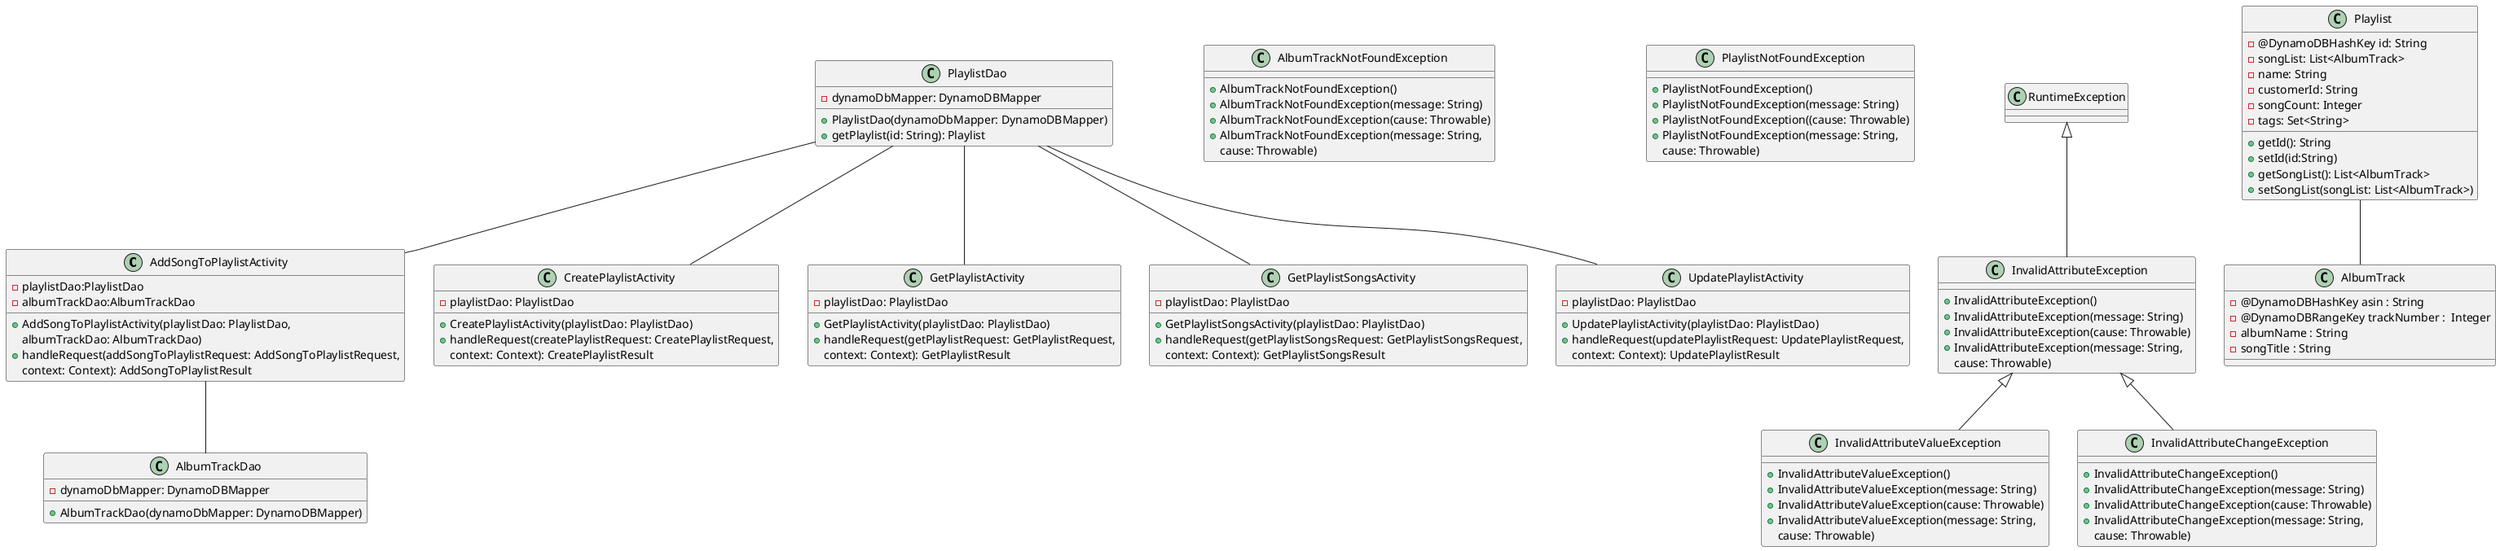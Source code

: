 @startuml
/'1. Activity classes '/

class AddSongToPlaylistActivity {
    - playlistDao:PlaylistDao
    - albumTrackDao:AlbumTrackDao

    + AddSongToPlaylistActivity(playlistDao: PlaylistDao,
                                albumTrackDao: AlbumTrackDao)
    + handleRequest(addSongToPlaylistRequest: AddSongToPlaylistRequest,
                    context: Context): AddSongToPlaylistResult
}


class CreatePlaylistActivity {
    - playlistDao: PlaylistDao

    + CreatePlaylistActivity(playlistDao: PlaylistDao)
    + handleRequest(createPlaylistRequest: CreatePlaylistRequest,
                    context: Context): CreatePlaylistResult
}

class GetPlaylistActivity {
    - playlistDao: PlaylistDao

    + GetPlaylistActivity(playlistDao: PlaylistDao)
    + handleRequest(getPlaylistRequest: GetPlaylistRequest,
                    context: Context): GetPlaylistResult
}

class GetPlaylistSongsActivity {
    - playlistDao: PlaylistDao

    + GetPlaylistSongsActivity(playlistDao: PlaylistDao)
    + handleRequest(getPlaylistSongsRequest: GetPlaylistSongsRequest,
                    context: Context): GetPlaylistSongsResult
}

class UpdatePlaylistActivity {
    - playlistDao: PlaylistDao

    + UpdatePlaylistActivity(playlistDao: PlaylistDao)
    + handleRequest(updatePlaylistRequest: UpdatePlaylistRequest,
                    context: Context): UpdatePlaylistResult
}

/'2. DAO Classes '/
class AlbumTrackDao {
    - dynamoDbMapper: DynamoDBMapper

    + AlbumTrackDao(dynamoDbMapper: DynamoDBMapper)
}


class PlaylistDao {
    - dynamoDbMapper: DynamoDBMapper

    + PlaylistDao(dynamoDbMapper: DynamoDBMapper)
    + getPlaylist(id: String): Playlist
}


/'3. Exception Classes '/
class AlbumTrackNotFoundException {
    + AlbumTrackNotFoundException()
    + AlbumTrackNotFoundException(message: String)
    + AlbumTrackNotFoundException(cause: Throwable)
    + AlbumTrackNotFoundException(message: String,
                                 cause: Throwable)
}

class PlaylistNotFoundException {

    + PlaylistNotFoundException()
    + PlaylistNotFoundException(message: String)
    + PlaylistNotFoundException((cause: Throwable)
    + PlaylistNotFoundException(message: String,
                                cause: Throwable)
}

class InvalidAttributeValueException {

    + InvalidAttributeValueException()
    + InvalidAttributeValueException(message: String)
    + InvalidAttributeValueException(cause: Throwable)
    + InvalidAttributeValueException(message: String,
                                    cause: Throwable)
}

class InvalidAttributeChangeException {

    + InvalidAttributeChangeException()
    + InvalidAttributeChangeException(message: String)
    + InvalidAttributeChangeException(cause: Throwable)
    + InvalidAttributeChangeException(message: String,
                                    cause: Throwable)
}

class InvalidAttributeException {

    + InvalidAttributeException()
    + InvalidAttributeException(message: String)
    + InvalidAttributeException(cause: Throwable)
    + InvalidAttributeException(message: String,
                                    cause: Throwable)
}

InvalidAttributeException <|-- InvalidAttributeChangeException
InvalidAttributeException <|-- InvalidAttributeValueException
RuntimeException <|-- InvalidAttributeException

/'
<|-- represents the "is a" relationship or inheritance/generalization.
The arrow points to the superclass or more general class,
and the open angle bracket indicates the subclass or more specialized class.
'/


/'4. DynamoDB Model Classes'/
/'
FIXME
AlbumTrack is missing an expected member variable,
asin, or asin may declared as an incorrect type
==> expected: <true> but was: <false>
'/
class AlbumTrack {
- @DynamoDBHashKey asin : String
- @DynamoDBRangeKey trackNumber :  Integer
- albumName : String
- songTitle : String
}

class Playlist {
    - @DynamoDBHashKey id: String
    - songList: List<AlbumTrack>
    - name: String
    - customerId: String
    - songCount: Integer
    - tags: Set<String>

    + getId(): String
    + setId(id:String)
    + getSongList(): List<AlbumTrack>
    + setSongList(songList: List<AlbumTrack>)
}

/' Relationship '/
Playlist -- AlbumTrack

AddSongToPlaylistActivity -- AlbumTrackDao

PlaylistDao -- CreatePlaylistActivity
PlaylistDao -- AddSongToPlaylistActivity
PlaylistDao -- GetPlaylistActivity
PlaylistDao -- GetPlaylistSongsActivity
PlaylistDao -- UpdatePlaylistActivity


@enduml